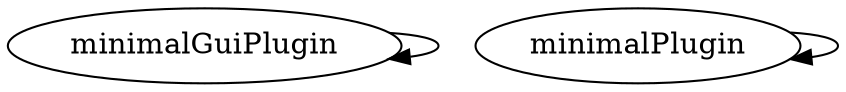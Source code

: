 /* Created by mdot for Matlab */
digraph m2html {
  minimalGuiPlugin -> minimalGuiPlugin;
  minimalPlugin -> minimalPlugin;

  minimalGuiPlugin [URL="minimalGuiPlugin.html"];
  minimalPlugin [URL="minimalPlugin.html"];
}